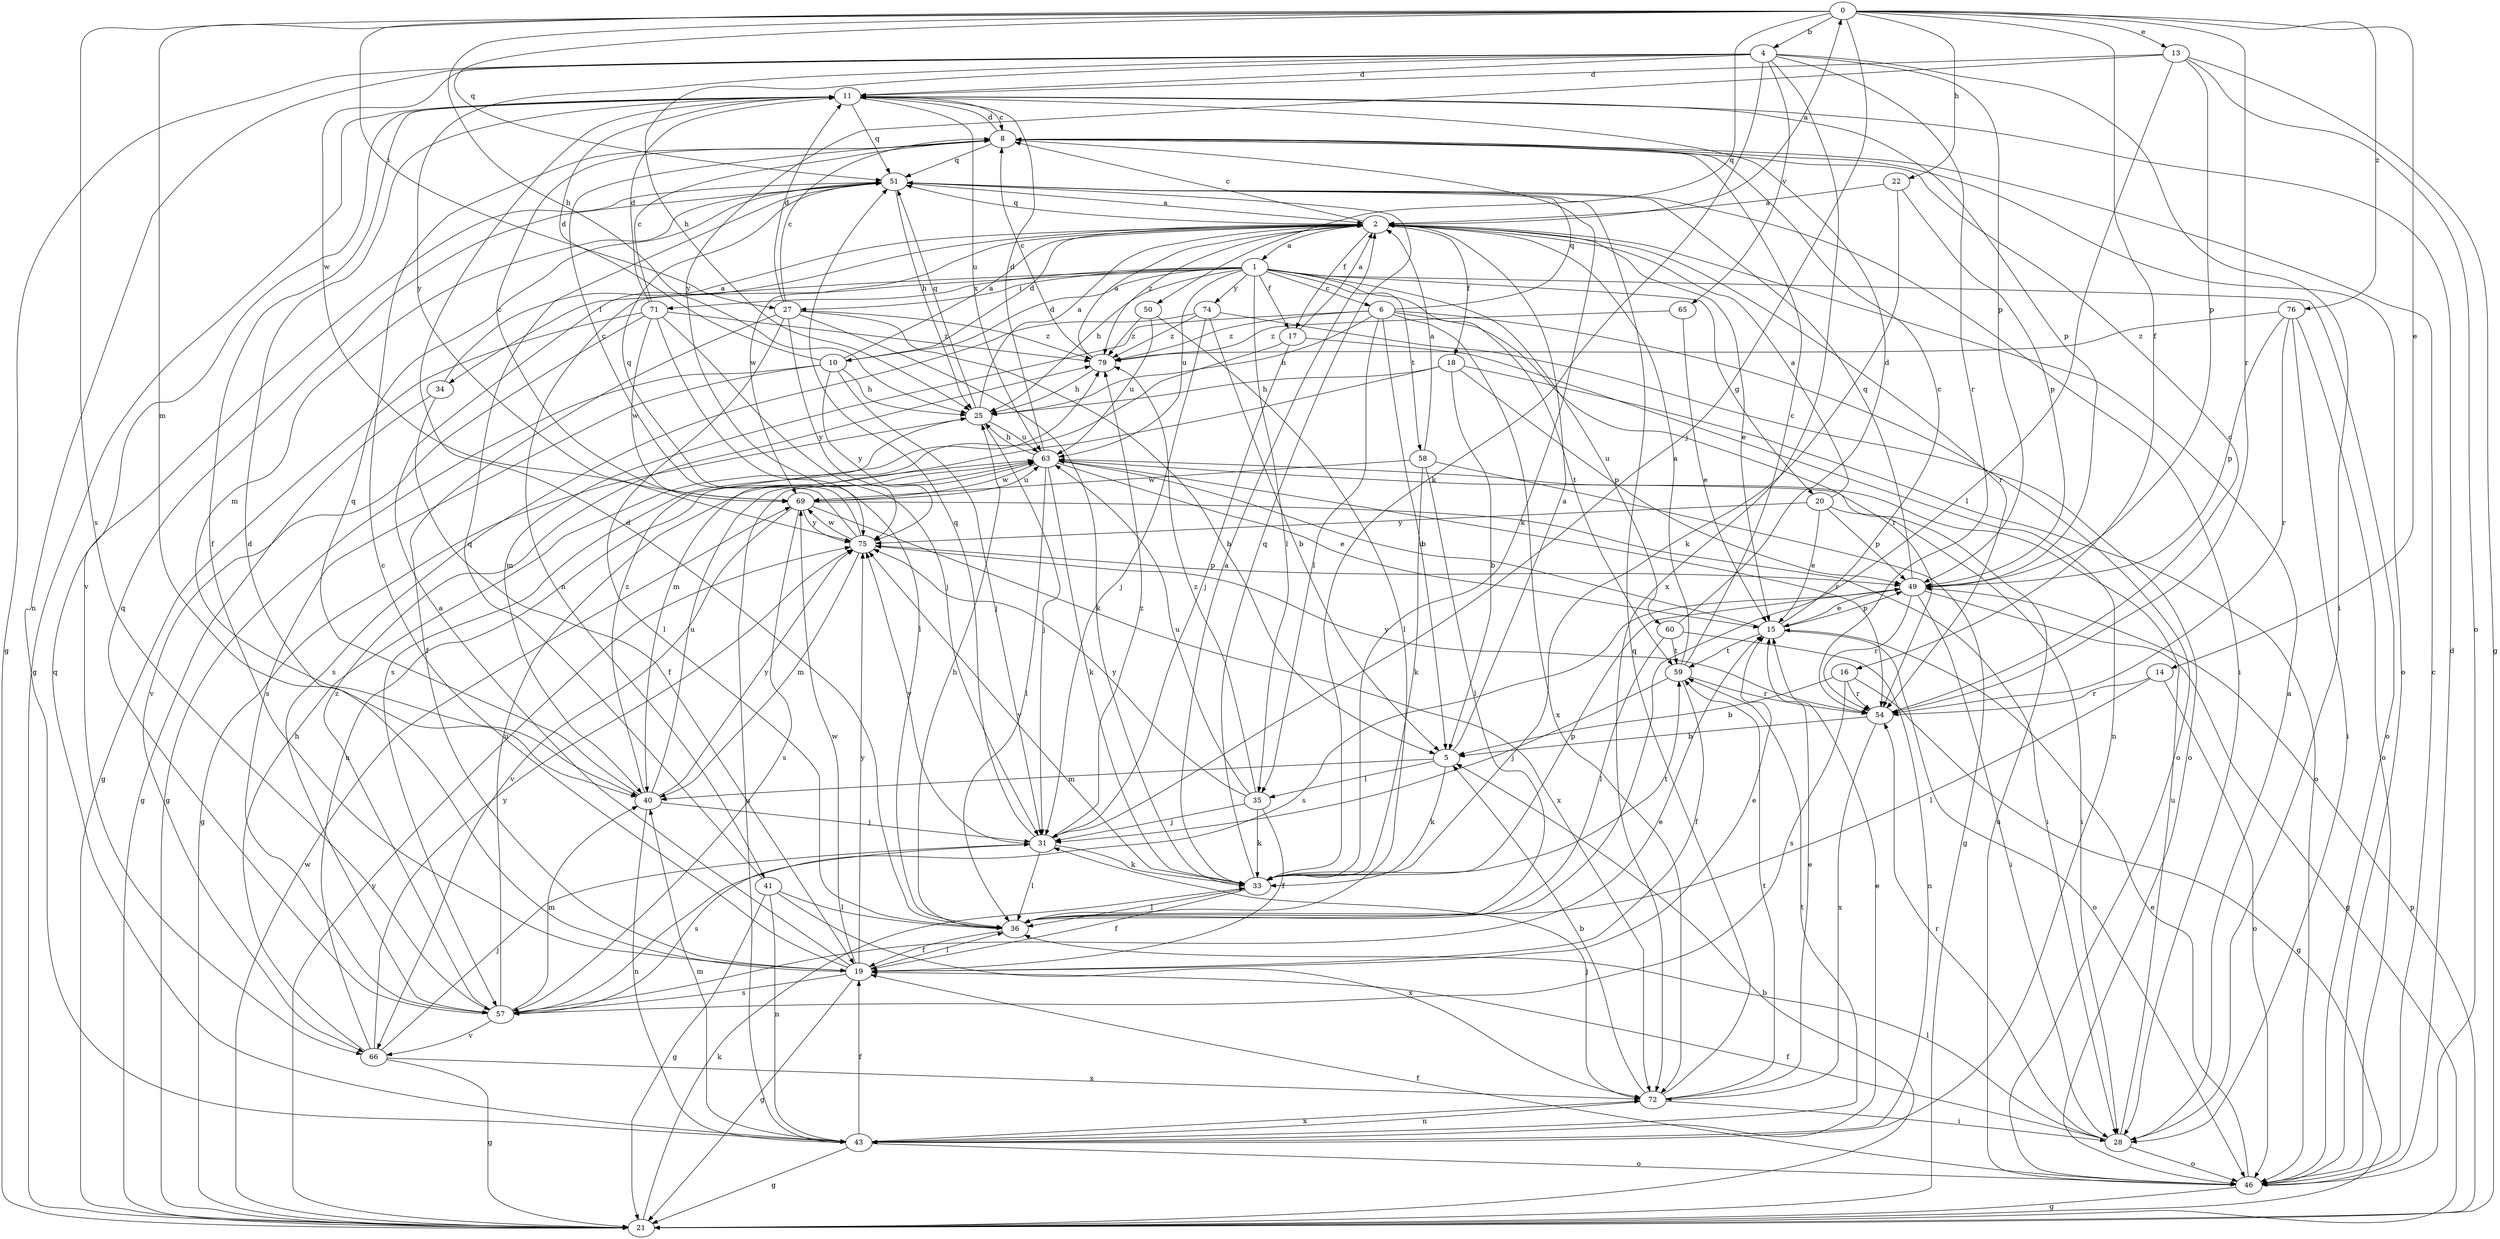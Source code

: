 strict digraph  {
0;
1;
2;
4;
5;
6;
8;
10;
11;
13;
14;
15;
16;
17;
18;
19;
20;
21;
22;
25;
27;
28;
31;
33;
34;
35;
36;
40;
41;
43;
46;
49;
50;
51;
54;
57;
58;
59;
60;
63;
65;
66;
69;
71;
72;
74;
75;
76;
79;
0 -> 4  [label=b];
0 -> 13  [label=e];
0 -> 14  [label=e];
0 -> 16  [label=f];
0 -> 22  [label=h];
0 -> 25  [label=h];
0 -> 27  [label=i];
0 -> 31  [label=j];
0 -> 40  [label=m];
0 -> 50  [label=q];
0 -> 51  [label=q];
0 -> 54  [label=r];
0 -> 57  [label=s];
0 -> 76  [label=z];
1 -> 6  [label=c];
1 -> 10  [label=d];
1 -> 17  [label=f];
1 -> 20  [label=g];
1 -> 25  [label=h];
1 -> 27  [label=i];
1 -> 34  [label=l];
1 -> 35  [label=l];
1 -> 41  [label=n];
1 -> 46  [label=o];
1 -> 58  [label=t];
1 -> 59  [label=t];
1 -> 60  [label=u];
1 -> 63  [label=u];
1 -> 71  [label=x];
1 -> 74  [label=y];
2 -> 0  [label=a];
2 -> 1  [label=a];
2 -> 8  [label=c];
2 -> 10  [label=d];
2 -> 15  [label=e];
2 -> 17  [label=f];
2 -> 18  [label=f];
2 -> 51  [label=q];
2 -> 54  [label=r];
2 -> 69  [label=w];
2 -> 79  [label=z];
4 -> 11  [label=d];
4 -> 21  [label=g];
4 -> 25  [label=h];
4 -> 28  [label=i];
4 -> 33  [label=k];
4 -> 43  [label=n];
4 -> 49  [label=p];
4 -> 54  [label=r];
4 -> 65  [label=v];
4 -> 69  [label=w];
4 -> 72  [label=x];
4 -> 75  [label=y];
5 -> 2  [label=a];
5 -> 33  [label=k];
5 -> 35  [label=l];
5 -> 40  [label=m];
6 -> 5  [label=b];
6 -> 25  [label=h];
6 -> 35  [label=l];
6 -> 40  [label=m];
6 -> 46  [label=o];
6 -> 51  [label=q];
6 -> 54  [label=r];
6 -> 72  [label=x];
6 -> 79  [label=z];
8 -> 11  [label=d];
8 -> 33  [label=k];
8 -> 46  [label=o];
8 -> 51  [label=q];
10 -> 2  [label=a];
10 -> 11  [label=d];
10 -> 21  [label=g];
10 -> 25  [label=h];
10 -> 31  [label=j];
10 -> 57  [label=s];
10 -> 75  [label=y];
11 -> 8  [label=c];
11 -> 19  [label=f];
11 -> 21  [label=g];
11 -> 49  [label=p];
11 -> 51  [label=q];
11 -> 63  [label=u];
11 -> 66  [label=v];
13 -> 11  [label=d];
13 -> 21  [label=g];
13 -> 36  [label=l];
13 -> 46  [label=o];
13 -> 49  [label=p];
13 -> 75  [label=y];
14 -> 36  [label=l];
14 -> 46  [label=o];
14 -> 54  [label=r];
15 -> 8  [label=c];
15 -> 46  [label=o];
15 -> 49  [label=p];
15 -> 59  [label=t];
15 -> 63  [label=u];
16 -> 5  [label=b];
16 -> 21  [label=g];
16 -> 54  [label=r];
16 -> 57  [label=s];
17 -> 2  [label=a];
17 -> 31  [label=j];
17 -> 43  [label=n];
17 -> 57  [label=s];
18 -> 5  [label=b];
18 -> 25  [label=h];
18 -> 40  [label=m];
18 -> 46  [label=o];
18 -> 49  [label=p];
19 -> 2  [label=a];
19 -> 8  [label=c];
19 -> 11  [label=d];
19 -> 15  [label=e];
19 -> 21  [label=g];
19 -> 36  [label=l];
19 -> 57  [label=s];
19 -> 69  [label=w];
19 -> 75  [label=y];
20 -> 2  [label=a];
20 -> 15  [label=e];
20 -> 28  [label=i];
20 -> 49  [label=p];
20 -> 75  [label=y];
21 -> 5  [label=b];
21 -> 33  [label=k];
21 -> 49  [label=p];
21 -> 69  [label=w];
21 -> 75  [label=y];
22 -> 2  [label=a];
22 -> 33  [label=k];
22 -> 49  [label=p];
25 -> 2  [label=a];
25 -> 21  [label=g];
25 -> 31  [label=j];
25 -> 51  [label=q];
25 -> 63  [label=u];
27 -> 5  [label=b];
27 -> 8  [label=c];
27 -> 11  [label=d];
27 -> 19  [label=f];
27 -> 33  [label=k];
27 -> 36  [label=l];
27 -> 75  [label=y];
27 -> 79  [label=z];
28 -> 2  [label=a];
28 -> 19  [label=f];
28 -> 36  [label=l];
28 -> 46  [label=o];
28 -> 54  [label=r];
28 -> 63  [label=u];
31 -> 33  [label=k];
31 -> 36  [label=l];
31 -> 51  [label=q];
31 -> 57  [label=s];
31 -> 75  [label=y];
31 -> 79  [label=z];
33 -> 2  [label=a];
33 -> 19  [label=f];
33 -> 36  [label=l];
33 -> 49  [label=p];
33 -> 51  [label=q];
33 -> 59  [label=t];
33 -> 75  [label=y];
34 -> 2  [label=a];
34 -> 19  [label=f];
34 -> 21  [label=g];
35 -> 19  [label=f];
35 -> 31  [label=j];
35 -> 33  [label=k];
35 -> 63  [label=u];
35 -> 75  [label=y];
35 -> 79  [label=z];
36 -> 11  [label=d];
36 -> 19  [label=f];
36 -> 25  [label=h];
40 -> 31  [label=j];
40 -> 43  [label=n];
40 -> 51  [label=q];
40 -> 63  [label=u];
40 -> 75  [label=y];
40 -> 79  [label=z];
41 -> 21  [label=g];
41 -> 36  [label=l];
41 -> 43  [label=n];
41 -> 51  [label=q];
41 -> 72  [label=x];
43 -> 15  [label=e];
43 -> 19  [label=f];
43 -> 21  [label=g];
43 -> 40  [label=m];
43 -> 46  [label=o];
43 -> 51  [label=q];
43 -> 59  [label=t];
43 -> 63  [label=u];
43 -> 72  [label=x];
46 -> 8  [label=c];
46 -> 11  [label=d];
46 -> 15  [label=e];
46 -> 19  [label=f];
46 -> 21  [label=g];
46 -> 63  [label=u];
49 -> 15  [label=e];
49 -> 21  [label=g];
49 -> 28  [label=i];
49 -> 51  [label=q];
49 -> 54  [label=r];
49 -> 57  [label=s];
50 -> 36  [label=l];
50 -> 63  [label=u];
50 -> 79  [label=z];
51 -> 2  [label=a];
51 -> 25  [label=h];
51 -> 28  [label=i];
51 -> 40  [label=m];
54 -> 5  [label=b];
54 -> 8  [label=c];
54 -> 72  [label=x];
54 -> 75  [label=y];
57 -> 15  [label=e];
57 -> 40  [label=m];
57 -> 51  [label=q];
57 -> 63  [label=u];
57 -> 66  [label=v];
57 -> 79  [label=z];
58 -> 2  [label=a];
58 -> 21  [label=g];
58 -> 33  [label=k];
58 -> 36  [label=l];
58 -> 69  [label=w];
59 -> 2  [label=a];
59 -> 8  [label=c];
59 -> 19  [label=f];
59 -> 31  [label=j];
59 -> 54  [label=r];
60 -> 11  [label=d];
60 -> 36  [label=l];
60 -> 43  [label=n];
60 -> 59  [label=t];
63 -> 11  [label=d];
63 -> 15  [label=e];
63 -> 25  [label=h];
63 -> 33  [label=k];
63 -> 36  [label=l];
63 -> 54  [label=r];
63 -> 69  [label=w];
65 -> 15  [label=e];
65 -> 79  [label=z];
66 -> 21  [label=g];
66 -> 25  [label=h];
66 -> 31  [label=j];
66 -> 63  [label=u];
66 -> 72  [label=x];
66 -> 75  [label=y];
69 -> 8  [label=c];
69 -> 28  [label=i];
69 -> 57  [label=s];
69 -> 63  [label=u];
69 -> 66  [label=v];
69 -> 72  [label=x];
69 -> 75  [label=y];
71 -> 8  [label=c];
71 -> 11  [label=d];
71 -> 21  [label=g];
71 -> 31  [label=j];
71 -> 36  [label=l];
71 -> 66  [label=v];
71 -> 69  [label=w];
71 -> 79  [label=z];
72 -> 5  [label=b];
72 -> 15  [label=e];
72 -> 28  [label=i];
72 -> 31  [label=j];
72 -> 43  [label=n];
72 -> 51  [label=q];
72 -> 59  [label=t];
74 -> 5  [label=b];
74 -> 31  [label=j];
74 -> 46  [label=o];
74 -> 57  [label=s];
74 -> 79  [label=z];
75 -> 8  [label=c];
75 -> 40  [label=m];
75 -> 49  [label=p];
75 -> 51  [label=q];
75 -> 69  [label=w];
76 -> 28  [label=i];
76 -> 46  [label=o];
76 -> 49  [label=p];
76 -> 54  [label=r];
76 -> 79  [label=z];
79 -> 2  [label=a];
79 -> 8  [label=c];
79 -> 25  [label=h];
}
